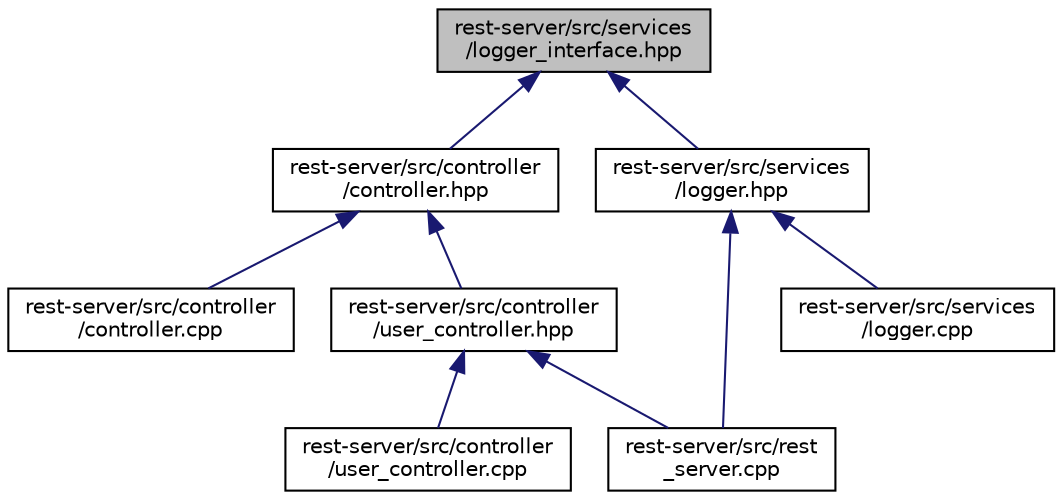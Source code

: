 digraph "rest-server/src/services/logger_interface.hpp"
{
 // LATEX_PDF_SIZE
  edge [fontname="Helvetica",fontsize="10",labelfontname="Helvetica",labelfontsize="10"];
  node [fontname="Helvetica",fontsize="10",shape=record];
  Node5 [label="rest-server/src/services\l/logger_interface.hpp",height=0.2,width=0.4,color="black", fillcolor="grey75", style="filled", fontcolor="black",tooltip="An interface logging."];
  Node5 -> Node6 [dir="back",color="midnightblue",fontsize="10",style="solid",fontname="Helvetica"];
  Node6 [label="rest-server/src/controller\l/controller.hpp",height=0.2,width=0.4,color="black", fillcolor="white", style="filled",URL="$controller_8hpp.html",tooltip="A REST endpoint controller abstract class."];
  Node6 -> Node7 [dir="back",color="midnightblue",fontsize="10",style="solid",fontname="Helvetica"];
  Node7 [label="rest-server/src/controller\l/controller.cpp",height=0.2,width=0.4,color="black", fillcolor="white", style="filled",URL="$controller_8cpp.html",tooltip="General implementation of Controller."];
  Node6 -> Node8 [dir="back",color="midnightblue",fontsize="10",style="solid",fontname="Helvetica"];
  Node8 [label="rest-server/src/controller\l/user_controller.hpp",height=0.2,width=0.4,color="black", fillcolor="white", style="filled",URL="$user__controller_8hpp.html",tooltip="A REST endpoint controller implementation class for users."];
  Node8 -> Node9 [dir="back",color="midnightblue",fontsize="10",style="solid",fontname="Helvetica"];
  Node9 [label="rest-server/src/controller\l/user_controller.cpp",height=0.2,width=0.4,color="black", fillcolor="white", style="filled",URL="$user__controller_8cpp.html",tooltip="Implementation of UserController."];
  Node8 -> Node10 [dir="back",color="midnightblue",fontsize="10",style="solid",fontname="Helvetica"];
  Node10 [label="rest-server/src/rest\l_server.cpp",height=0.2,width=0.4,color="black", fillcolor="white", style="filled",URL="$rest__server_8cpp.html",tooltip=" "];
  Node5 -> Node11 [dir="back",color="midnightblue",fontsize="10",style="solid",fontname="Helvetica"];
  Node11 [label="rest-server/src/services\l/logger.hpp",height=0.2,width=0.4,color="black", fillcolor="white", style="filled",URL="$logger_8hpp.html",tooltip="A logger."];
  Node11 -> Node10 [dir="back",color="midnightblue",fontsize="10",style="solid",fontname="Helvetica"];
  Node11 -> Node12 [dir="back",color="midnightblue",fontsize="10",style="solid",fontname="Helvetica"];
  Node12 [label="rest-server/src/services\l/logger.cpp",height=0.2,width=0.4,color="black", fillcolor="white", style="filled",URL="$logger_8cpp.html",tooltip=" "];
}
